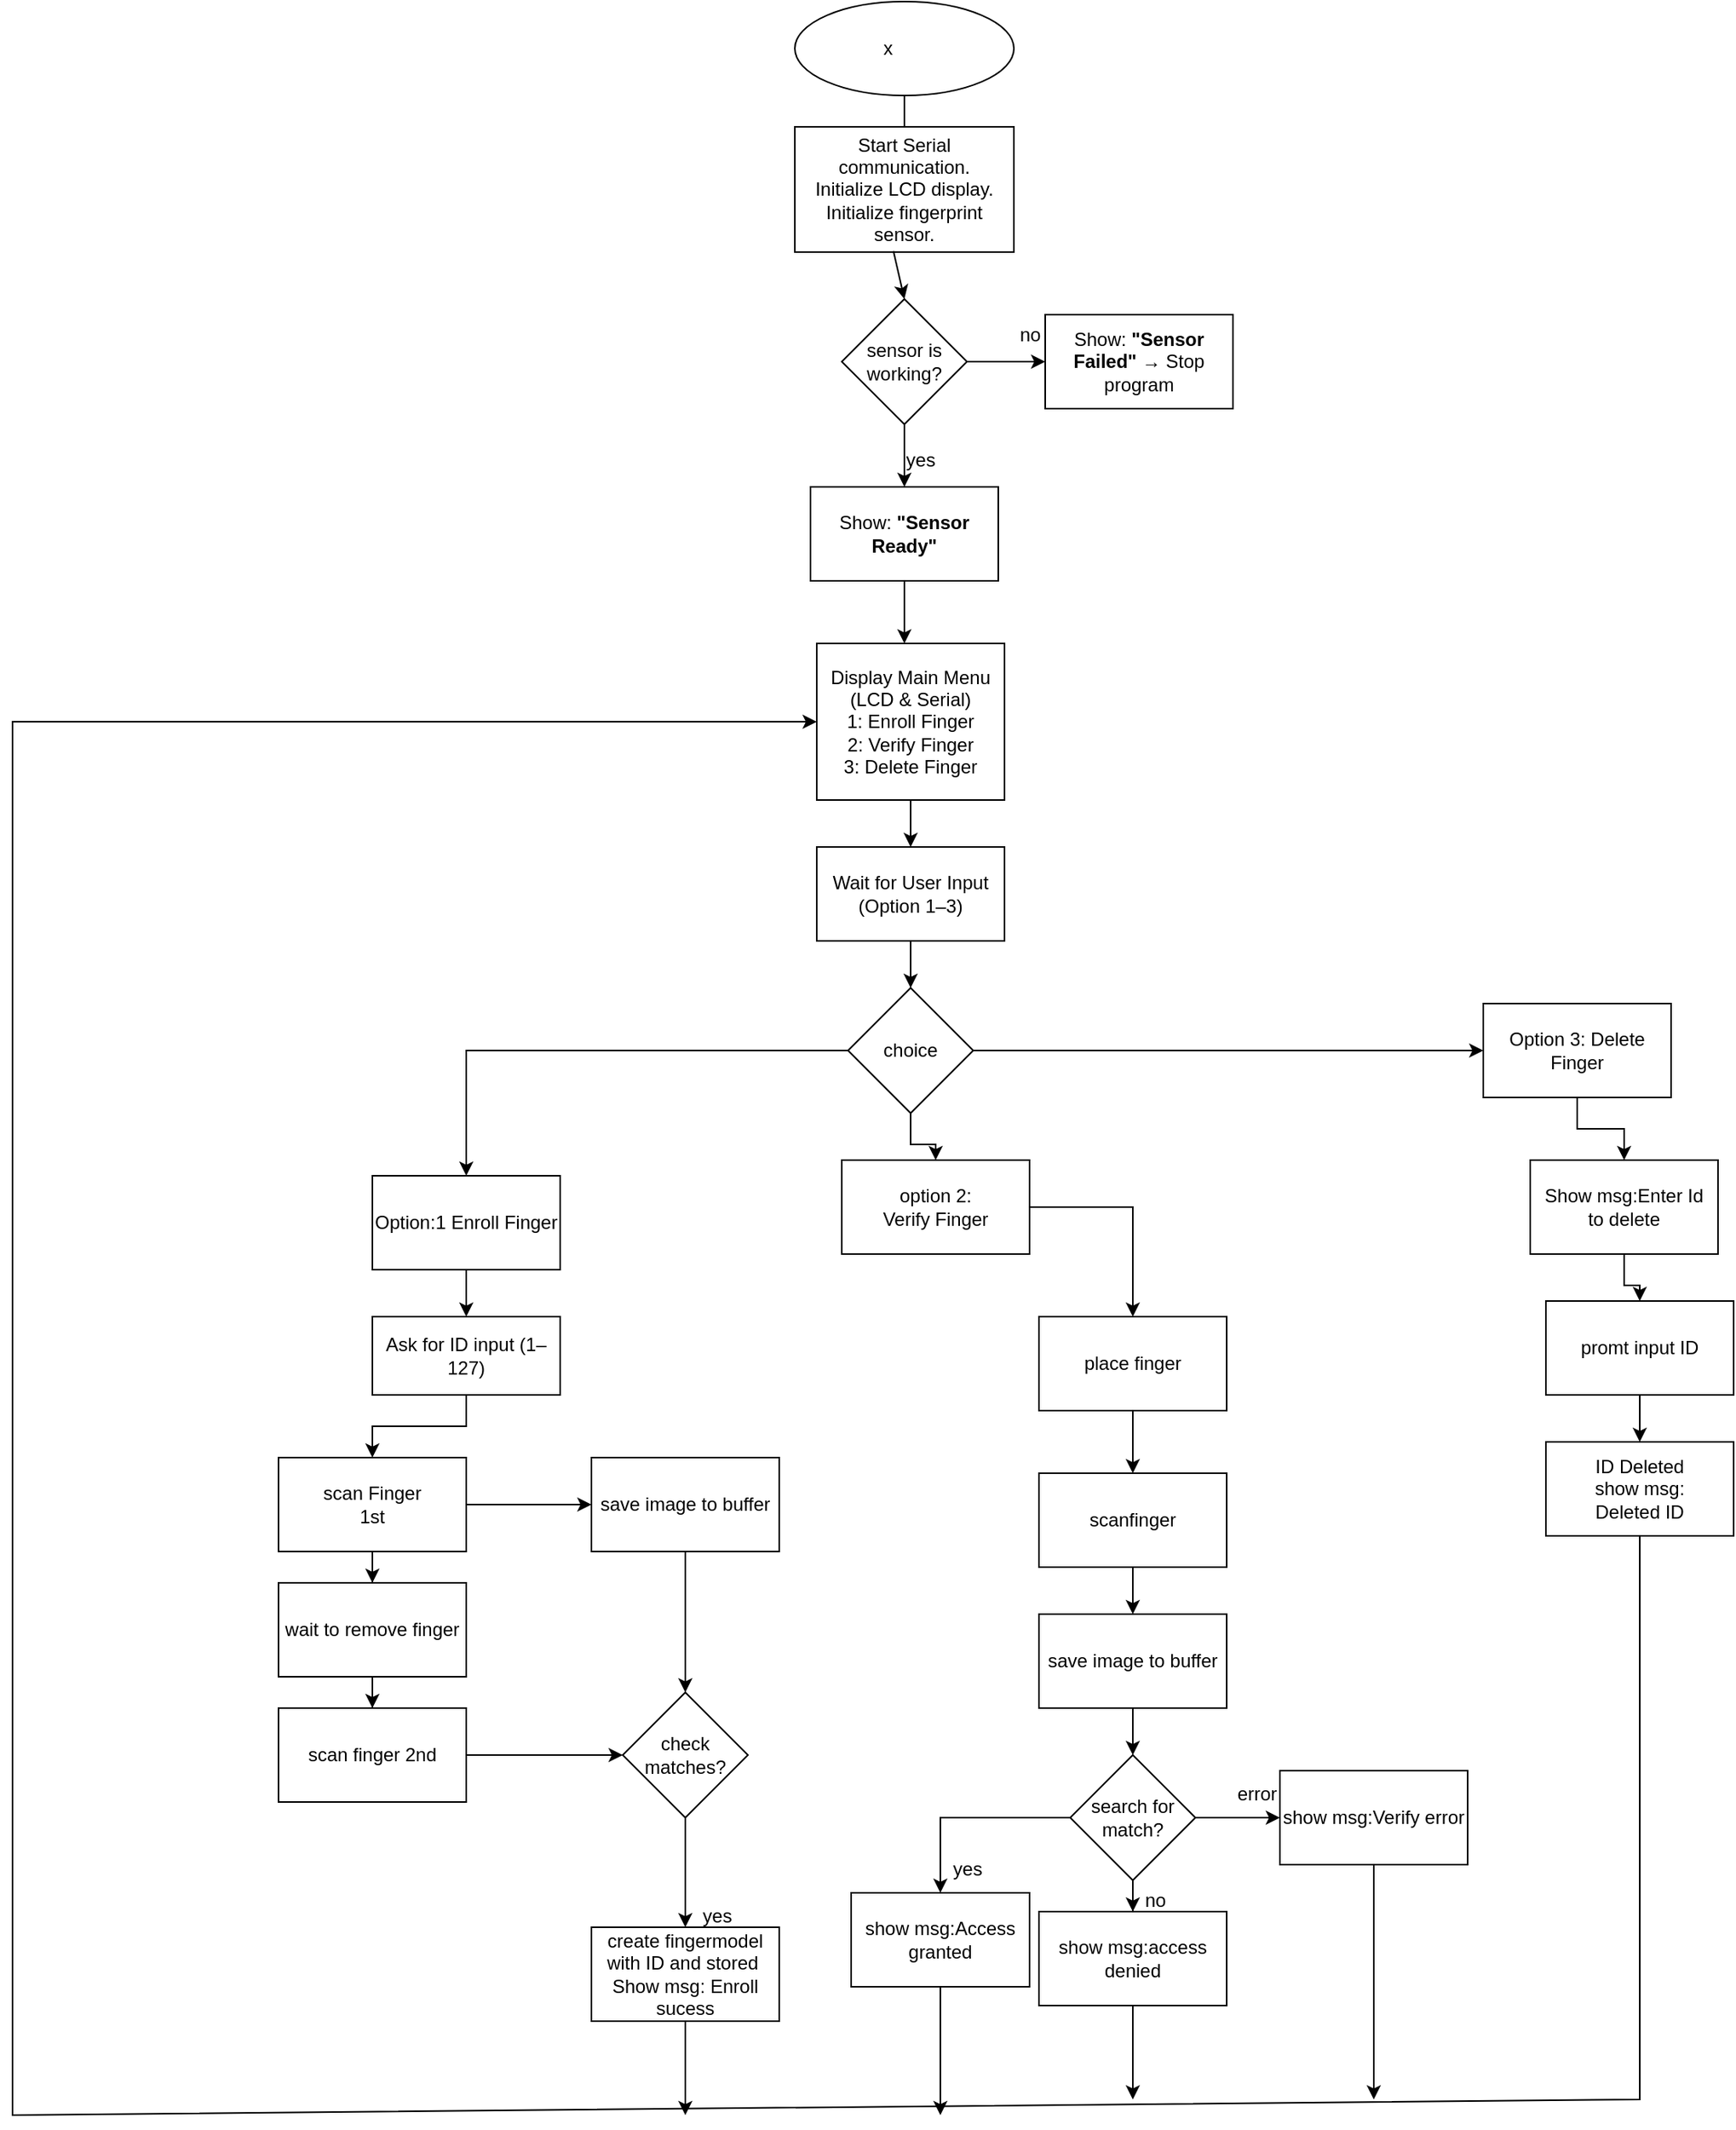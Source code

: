 <mxfile version="26.2.13">
  <diagram name="Trang-1" id="XJPuR42h_ewM5GbOSvaJ">
    <mxGraphModel dx="2042" dy="1933" grid="1" gridSize="10" guides="1" tooltips="1" connect="1" arrows="1" fold="1" page="1" pageScale="1" pageWidth="827" pageHeight="1169" math="0" shadow="0">
      <root>
        <mxCell id="0" />
        <mxCell id="1" parent="0" />
        <mxCell id="h9RAE376XjcLG4TrBPpC-2" value="x&lt;span style=&quot;white-space: pre;&quot;&gt;&#x9;&lt;/span&gt;" style="ellipse;whiteSpace=wrap;html=1;" vertex="1" parent="1">
          <mxGeometry x="340" y="-10" width="140" height="60" as="geometry" />
        </mxCell>
        <mxCell id="h9RAE376XjcLG4TrBPpC-3" value="" style="endArrow=classic;html=1;rounded=0;exitX=0.5;exitY=1;exitDx=0;exitDy=0;" edge="1" parent="1" source="h9RAE376XjcLG4TrBPpC-2">
          <mxGeometry width="50" height="50" relative="1" as="geometry">
            <mxPoint x="412" y="60" as="sourcePoint" />
            <mxPoint x="410" y="100" as="targetPoint" />
          </mxGeometry>
        </mxCell>
        <mxCell id="h9RAE376XjcLG4TrBPpC-4" value="Start Serial communication.&lt;br&gt;Initialize LCD display.&lt;div&gt;Initialize fingerprint sensor.&lt;/div&gt;" style="rounded=0;whiteSpace=wrap;html=1;" vertex="1" parent="1">
          <mxGeometry x="340" y="70" width="140" height="80" as="geometry" />
        </mxCell>
        <mxCell id="h9RAE376XjcLG4TrBPpC-5" value="" style="endArrow=classic;html=1;rounded=0;exitX=0.45;exitY=0.992;exitDx=0;exitDy=0;exitPerimeter=0;entryX=0.5;entryY=0;entryDx=0;entryDy=0;" edge="1" parent="1" source="h9RAE376XjcLG4TrBPpC-4" target="h9RAE376XjcLG4TrBPpC-7">
          <mxGeometry width="50" height="50" relative="1" as="geometry">
            <mxPoint x="400" y="220" as="sourcePoint" />
            <mxPoint x="403" y="190" as="targetPoint" />
          </mxGeometry>
        </mxCell>
        <mxCell id="h9RAE376XjcLG4TrBPpC-7" value="sensor is working?" style="rhombus;whiteSpace=wrap;html=1;" vertex="1" parent="1">
          <mxGeometry x="370" y="180" width="80" height="80" as="geometry" />
        </mxCell>
        <mxCell id="h9RAE376XjcLG4TrBPpC-8" value="" style="endArrow=classic;html=1;rounded=0;exitX=1;exitY=0.5;exitDx=0;exitDy=0;" edge="1" parent="1" source="h9RAE376XjcLG4TrBPpC-7">
          <mxGeometry width="50" height="50" relative="1" as="geometry">
            <mxPoint x="470" y="220" as="sourcePoint" />
            <mxPoint x="500" y="220" as="targetPoint" />
          </mxGeometry>
        </mxCell>
        <mxCell id="h9RAE376XjcLG4TrBPpC-9" value="Show: &lt;strong data-end=&quot;407&quot; data-start=&quot;388&quot;&gt;&quot;Sensor Failed&quot;&lt;/strong&gt; → Stop program" style="rounded=0;whiteSpace=wrap;html=1;" vertex="1" parent="1">
          <mxGeometry x="500" y="190" width="120" height="60" as="geometry" />
        </mxCell>
        <mxCell id="h9RAE376XjcLG4TrBPpC-10" value="no" style="text;html=1;align=center;verticalAlign=middle;resizable=0;points=[];autosize=1;strokeColor=none;fillColor=none;" vertex="1" parent="1">
          <mxGeometry x="470" y="188" width="40" height="30" as="geometry" />
        </mxCell>
        <mxCell id="h9RAE376XjcLG4TrBPpC-11" value="" style="endArrow=classic;html=1;rounded=0;exitX=0.5;exitY=1;exitDx=0;exitDy=0;" edge="1" parent="1" source="h9RAE376XjcLG4TrBPpC-7">
          <mxGeometry width="50" height="50" relative="1" as="geometry">
            <mxPoint x="380" y="320" as="sourcePoint" />
            <mxPoint x="410" y="300" as="targetPoint" />
          </mxGeometry>
        </mxCell>
        <mxCell id="h9RAE376XjcLG4TrBPpC-12" value="Show: &lt;strong data-end=&quot;354&quot; data-start=&quot;336&quot;&gt;&quot;Sensor Ready&quot;&lt;/strong&gt;" style="rounded=0;whiteSpace=wrap;html=1;" vertex="1" parent="1">
          <mxGeometry x="350" y="300" width="120" height="60" as="geometry" />
        </mxCell>
        <mxCell id="h9RAE376XjcLG4TrBPpC-13" value="yes" style="text;html=1;align=center;verticalAlign=middle;resizable=0;points=[];autosize=1;strokeColor=none;fillColor=none;" vertex="1" parent="1">
          <mxGeometry x="400" y="268" width="40" height="30" as="geometry" />
        </mxCell>
        <mxCell id="h9RAE376XjcLG4TrBPpC-14" value="" style="endArrow=classic;html=1;rounded=0;exitX=0.5;exitY=1;exitDx=0;exitDy=0;" edge="1" parent="1" source="h9RAE376XjcLG4TrBPpC-12">
          <mxGeometry width="50" height="50" relative="1" as="geometry">
            <mxPoint x="390" y="440" as="sourcePoint" />
            <mxPoint x="410" y="400" as="targetPoint" />
          </mxGeometry>
        </mxCell>
        <mxCell id="h9RAE376XjcLG4TrBPpC-15" value="Display Main Menu (LCD &amp;amp; Serial)&lt;br&gt;&lt;div&gt;1: Enroll Finger&lt;/div&gt;&lt;div&gt;2: Verify Finger&lt;/div&gt;&lt;div&gt;3: Delete Finger&lt;/div&gt;" style="rounded=0;whiteSpace=wrap;html=1;" vertex="1" parent="1">
          <mxGeometry x="354" y="400" width="120" height="100" as="geometry" />
        </mxCell>
        <mxCell id="h9RAE376XjcLG4TrBPpC-16" value="Wait for User Input (Option 1–3)" style="whiteSpace=wrap;html=1;" vertex="1" parent="1">
          <mxGeometry x="354" y="530" width="120" height="60" as="geometry" />
        </mxCell>
        <mxCell id="h9RAE376XjcLG4TrBPpC-17" value="" style="endArrow=classic;html=1;rounded=0;exitX=0.5;exitY=1;exitDx=0;exitDy=0;entryX=0.5;entryY=0;entryDx=0;entryDy=0;" edge="1" parent="1" source="h9RAE376XjcLG4TrBPpC-15" target="h9RAE376XjcLG4TrBPpC-16">
          <mxGeometry width="50" height="50" relative="1" as="geometry">
            <mxPoint x="290" y="580" as="sourcePoint" />
            <mxPoint x="340" y="530" as="targetPoint" />
          </mxGeometry>
        </mxCell>
        <mxCell id="h9RAE376XjcLG4TrBPpC-22" value="" style="edgeStyle=orthogonalEdgeStyle;rounded=0;orthogonalLoop=1;jettySize=auto;html=1;" edge="1" parent="1" source="h9RAE376XjcLG4TrBPpC-19" target="h9RAE376XjcLG4TrBPpC-21">
          <mxGeometry relative="1" as="geometry" />
        </mxCell>
        <mxCell id="h9RAE376XjcLG4TrBPpC-43" value="" style="edgeStyle=orthogonalEdgeStyle;rounded=0;orthogonalLoop=1;jettySize=auto;html=1;" edge="1" parent="1" source="h9RAE376XjcLG4TrBPpC-19" target="h9RAE376XjcLG4TrBPpC-42">
          <mxGeometry relative="1" as="geometry" />
        </mxCell>
        <mxCell id="h9RAE376XjcLG4TrBPpC-62" value="" style="edgeStyle=orthogonalEdgeStyle;rounded=0;orthogonalLoop=1;jettySize=auto;html=1;" edge="1" parent="1" source="h9RAE376XjcLG4TrBPpC-19" target="h9RAE376XjcLG4TrBPpC-61">
          <mxGeometry relative="1" as="geometry" />
        </mxCell>
        <mxCell id="h9RAE376XjcLG4TrBPpC-19" value="choice" style="rhombus;whiteSpace=wrap;html=1;" vertex="1" parent="1">
          <mxGeometry x="374" y="620" width="80" height="80" as="geometry" />
        </mxCell>
        <mxCell id="h9RAE376XjcLG4TrBPpC-20" value="" style="endArrow=classic;html=1;rounded=0;exitX=0.5;exitY=1;exitDx=0;exitDy=0;entryX=0.5;entryY=0;entryDx=0;entryDy=0;" edge="1" parent="1" source="h9RAE376XjcLG4TrBPpC-16" target="h9RAE376XjcLG4TrBPpC-19">
          <mxGeometry width="50" height="50" relative="1" as="geometry">
            <mxPoint x="400" y="620" as="sourcePoint" />
            <mxPoint x="450" y="570" as="targetPoint" />
          </mxGeometry>
        </mxCell>
        <mxCell id="h9RAE376XjcLG4TrBPpC-24" value="" style="edgeStyle=orthogonalEdgeStyle;rounded=0;orthogonalLoop=1;jettySize=auto;html=1;" edge="1" parent="1" source="h9RAE376XjcLG4TrBPpC-21" target="h9RAE376XjcLG4TrBPpC-23">
          <mxGeometry relative="1" as="geometry" />
        </mxCell>
        <mxCell id="h9RAE376XjcLG4TrBPpC-21" value="Option:1&amp;nbsp;Enroll Finger" style="whiteSpace=wrap;html=1;" vertex="1" parent="1">
          <mxGeometry x="70" y="740" width="120" height="60" as="geometry" />
        </mxCell>
        <mxCell id="h9RAE376XjcLG4TrBPpC-27" value="" style="edgeStyle=orthogonalEdgeStyle;rounded=0;orthogonalLoop=1;jettySize=auto;html=1;" edge="1" parent="1" source="h9RAE376XjcLG4TrBPpC-23" target="h9RAE376XjcLG4TrBPpC-26">
          <mxGeometry relative="1" as="geometry" />
        </mxCell>
        <mxCell id="h9RAE376XjcLG4TrBPpC-23" value="Ask for ID input (1–127)" style="whiteSpace=wrap;html=1;" vertex="1" parent="1">
          <mxGeometry x="70" y="830" width="120" height="50" as="geometry" />
        </mxCell>
        <mxCell id="h9RAE376XjcLG4TrBPpC-25" style="edgeStyle=orthogonalEdgeStyle;rounded=0;orthogonalLoop=1;jettySize=auto;html=1;exitX=0.5;exitY=1;exitDx=0;exitDy=0;" edge="1" parent="1" source="h9RAE376XjcLG4TrBPpC-23" target="h9RAE376XjcLG4TrBPpC-23">
          <mxGeometry relative="1" as="geometry" />
        </mxCell>
        <mxCell id="h9RAE376XjcLG4TrBPpC-29" value="" style="edgeStyle=orthogonalEdgeStyle;rounded=0;orthogonalLoop=1;jettySize=auto;html=1;" edge="1" parent="1" source="h9RAE376XjcLG4TrBPpC-26" target="h9RAE376XjcLG4TrBPpC-28">
          <mxGeometry relative="1" as="geometry" />
        </mxCell>
        <mxCell id="h9RAE376XjcLG4TrBPpC-31" value="" style="edgeStyle=orthogonalEdgeStyle;rounded=0;orthogonalLoop=1;jettySize=auto;html=1;" edge="1" parent="1" source="h9RAE376XjcLG4TrBPpC-26" target="h9RAE376XjcLG4TrBPpC-30">
          <mxGeometry relative="1" as="geometry" />
        </mxCell>
        <mxCell id="h9RAE376XjcLG4TrBPpC-26" value="scan Finger&lt;br&gt;1st" style="whiteSpace=wrap;html=1;" vertex="1" parent="1">
          <mxGeometry x="10" y="920" width="120" height="60" as="geometry" />
        </mxCell>
        <mxCell id="h9RAE376XjcLG4TrBPpC-28" value="save image to buffer" style="whiteSpace=wrap;html=1;" vertex="1" parent="1">
          <mxGeometry x="210" y="920" width="120" height="60" as="geometry" />
        </mxCell>
        <mxCell id="h9RAE376XjcLG4TrBPpC-33" value="" style="edgeStyle=orthogonalEdgeStyle;rounded=0;orthogonalLoop=1;jettySize=auto;html=1;" edge="1" parent="1" source="h9RAE376XjcLG4TrBPpC-30" target="h9RAE376XjcLG4TrBPpC-32">
          <mxGeometry relative="1" as="geometry" />
        </mxCell>
        <mxCell id="h9RAE376XjcLG4TrBPpC-30" value="wait to remove finger" style="whiteSpace=wrap;html=1;" vertex="1" parent="1">
          <mxGeometry x="10" y="1000" width="120" height="60" as="geometry" />
        </mxCell>
        <mxCell id="h9RAE376XjcLG4TrBPpC-37" value="" style="edgeStyle=orthogonalEdgeStyle;rounded=0;orthogonalLoop=1;jettySize=auto;html=1;" edge="1" parent="1" source="h9RAE376XjcLG4TrBPpC-32" target="h9RAE376XjcLG4TrBPpC-36">
          <mxGeometry relative="1" as="geometry" />
        </mxCell>
        <mxCell id="h9RAE376XjcLG4TrBPpC-32" value="scan finger 2nd" style="whiteSpace=wrap;html=1;" vertex="1" parent="1">
          <mxGeometry x="10" y="1080" width="120" height="60" as="geometry" />
        </mxCell>
        <mxCell id="h9RAE376XjcLG4TrBPpC-40" value="" style="edgeStyle=orthogonalEdgeStyle;rounded=0;orthogonalLoop=1;jettySize=auto;html=1;" edge="1" parent="1" source="h9RAE376XjcLG4TrBPpC-36" target="h9RAE376XjcLG4TrBPpC-39">
          <mxGeometry relative="1" as="geometry" />
        </mxCell>
        <mxCell id="h9RAE376XjcLG4TrBPpC-36" value="check matches?" style="rhombus;whiteSpace=wrap;html=1;" vertex="1" parent="1">
          <mxGeometry x="230" y="1070" width="80" height="80" as="geometry" />
        </mxCell>
        <mxCell id="h9RAE376XjcLG4TrBPpC-38" value="" style="endArrow=classic;html=1;rounded=0;exitX=0.5;exitY=1;exitDx=0;exitDy=0;entryX=0.5;entryY=0;entryDx=0;entryDy=0;" edge="1" parent="1" source="h9RAE376XjcLG4TrBPpC-28" target="h9RAE376XjcLG4TrBPpC-36">
          <mxGeometry width="50" height="50" relative="1" as="geometry">
            <mxPoint x="260" y="1060" as="sourcePoint" />
            <mxPoint x="310" y="1010" as="targetPoint" />
          </mxGeometry>
        </mxCell>
        <mxCell id="h9RAE376XjcLG4TrBPpC-74" style="edgeStyle=orthogonalEdgeStyle;rounded=0;orthogonalLoop=1;jettySize=auto;html=1;exitX=0.5;exitY=1;exitDx=0;exitDy=0;" edge="1" parent="1" source="h9RAE376XjcLG4TrBPpC-39">
          <mxGeometry relative="1" as="geometry">
            <mxPoint x="270" y="1340" as="targetPoint" />
          </mxGeometry>
        </mxCell>
        <mxCell id="h9RAE376XjcLG4TrBPpC-39" value="create fingermodel with ID and stored&amp;nbsp;&lt;br&gt;Show msg: Enroll sucess" style="whiteSpace=wrap;html=1;" vertex="1" parent="1">
          <mxGeometry x="210" y="1220" width="120" height="60" as="geometry" />
        </mxCell>
        <mxCell id="h9RAE376XjcLG4TrBPpC-41" value="yes" style="text;html=1;align=center;verticalAlign=middle;resizable=0;points=[];autosize=1;strokeColor=none;fillColor=none;" vertex="1" parent="1">
          <mxGeometry x="270" y="1198" width="40" height="30" as="geometry" />
        </mxCell>
        <mxCell id="h9RAE376XjcLG4TrBPpC-45" value="" style="edgeStyle=orthogonalEdgeStyle;rounded=0;orthogonalLoop=1;jettySize=auto;html=1;" edge="1" parent="1" source="h9RAE376XjcLG4TrBPpC-42" target="h9RAE376XjcLG4TrBPpC-44">
          <mxGeometry relative="1" as="geometry" />
        </mxCell>
        <mxCell id="h9RAE376XjcLG4TrBPpC-42" value="option 2:&lt;br&gt;Verify Finger" style="whiteSpace=wrap;html=1;" vertex="1" parent="1">
          <mxGeometry x="370" y="730" width="120" height="60" as="geometry" />
        </mxCell>
        <mxCell id="h9RAE376XjcLG4TrBPpC-47" value="" style="edgeStyle=orthogonalEdgeStyle;rounded=0;orthogonalLoop=1;jettySize=auto;html=1;" edge="1" parent="1" source="h9RAE376XjcLG4TrBPpC-44" target="h9RAE376XjcLG4TrBPpC-46">
          <mxGeometry relative="1" as="geometry" />
        </mxCell>
        <mxCell id="h9RAE376XjcLG4TrBPpC-44" value="place finger" style="whiteSpace=wrap;html=1;" vertex="1" parent="1">
          <mxGeometry x="496" y="830" width="120" height="60" as="geometry" />
        </mxCell>
        <mxCell id="h9RAE376XjcLG4TrBPpC-49" value="" style="edgeStyle=orthogonalEdgeStyle;rounded=0;orthogonalLoop=1;jettySize=auto;html=1;" edge="1" parent="1" source="h9RAE376XjcLG4TrBPpC-46" target="h9RAE376XjcLG4TrBPpC-48">
          <mxGeometry relative="1" as="geometry" />
        </mxCell>
        <mxCell id="h9RAE376XjcLG4TrBPpC-46" value="scanfinger" style="whiteSpace=wrap;html=1;" vertex="1" parent="1">
          <mxGeometry x="496" y="930" width="120" height="60" as="geometry" />
        </mxCell>
        <mxCell id="h9RAE376XjcLG4TrBPpC-51" value="" style="edgeStyle=orthogonalEdgeStyle;rounded=0;orthogonalLoop=1;jettySize=auto;html=1;" edge="1" parent="1" source="h9RAE376XjcLG4TrBPpC-48" target="h9RAE376XjcLG4TrBPpC-50">
          <mxGeometry relative="1" as="geometry" />
        </mxCell>
        <mxCell id="h9RAE376XjcLG4TrBPpC-48" value="save image to buffer" style="whiteSpace=wrap;html=1;" vertex="1" parent="1">
          <mxGeometry x="496" y="1020" width="120" height="60" as="geometry" />
        </mxCell>
        <mxCell id="h9RAE376XjcLG4TrBPpC-53" value="" style="edgeStyle=orthogonalEdgeStyle;rounded=0;orthogonalLoop=1;jettySize=auto;html=1;" edge="1" parent="1" source="h9RAE376XjcLG4TrBPpC-50" target="h9RAE376XjcLG4TrBPpC-52">
          <mxGeometry relative="1" as="geometry" />
        </mxCell>
        <mxCell id="h9RAE376XjcLG4TrBPpC-55" value="" style="edgeStyle=orthogonalEdgeStyle;rounded=0;orthogonalLoop=1;jettySize=auto;html=1;" edge="1" parent="1" source="h9RAE376XjcLG4TrBPpC-50" target="h9RAE376XjcLG4TrBPpC-54">
          <mxGeometry relative="1" as="geometry" />
        </mxCell>
        <mxCell id="h9RAE376XjcLG4TrBPpC-59" value="" style="edgeStyle=orthogonalEdgeStyle;rounded=0;orthogonalLoop=1;jettySize=auto;html=1;" edge="1" parent="1" source="h9RAE376XjcLG4TrBPpC-50" target="h9RAE376XjcLG4TrBPpC-58">
          <mxGeometry relative="1" as="geometry" />
        </mxCell>
        <mxCell id="h9RAE376XjcLG4TrBPpC-50" value="search for match?" style="rhombus;whiteSpace=wrap;html=1;" vertex="1" parent="1">
          <mxGeometry x="516" y="1110" width="80" height="80" as="geometry" />
        </mxCell>
        <mxCell id="h9RAE376XjcLG4TrBPpC-73" style="edgeStyle=orthogonalEdgeStyle;rounded=0;orthogonalLoop=1;jettySize=auto;html=1;exitX=0.5;exitY=1;exitDx=0;exitDy=0;" edge="1" parent="1" source="h9RAE376XjcLG4TrBPpC-52">
          <mxGeometry relative="1" as="geometry">
            <mxPoint x="433" y="1340" as="targetPoint" />
          </mxGeometry>
        </mxCell>
        <mxCell id="h9RAE376XjcLG4TrBPpC-52" value="show msg:Access granted" style="whiteSpace=wrap;html=1;" vertex="1" parent="1">
          <mxGeometry x="376" y="1198" width="114" height="60" as="geometry" />
        </mxCell>
        <mxCell id="h9RAE376XjcLG4TrBPpC-72" style="edgeStyle=orthogonalEdgeStyle;rounded=0;orthogonalLoop=1;jettySize=auto;html=1;exitX=0.5;exitY=1;exitDx=0;exitDy=0;" edge="1" parent="1" source="h9RAE376XjcLG4TrBPpC-54">
          <mxGeometry relative="1" as="geometry">
            <mxPoint x="556" y="1330" as="targetPoint" />
          </mxGeometry>
        </mxCell>
        <mxCell id="h9RAE376XjcLG4TrBPpC-54" value="show msg:access denied" style="whiteSpace=wrap;html=1;" vertex="1" parent="1">
          <mxGeometry x="496" y="1210" width="120" height="60" as="geometry" />
        </mxCell>
        <mxCell id="h9RAE376XjcLG4TrBPpC-56" value="yes" style="text;html=1;align=center;verticalAlign=middle;resizable=0;points=[];autosize=1;strokeColor=none;fillColor=none;" vertex="1" parent="1">
          <mxGeometry x="430" y="1168" width="40" height="30" as="geometry" />
        </mxCell>
        <mxCell id="h9RAE376XjcLG4TrBPpC-57" value="no" style="text;html=1;align=center;verticalAlign=middle;resizable=0;points=[];autosize=1;strokeColor=none;fillColor=none;" vertex="1" parent="1">
          <mxGeometry x="550" y="1188" width="40" height="30" as="geometry" />
        </mxCell>
        <mxCell id="h9RAE376XjcLG4TrBPpC-71" style="edgeStyle=orthogonalEdgeStyle;rounded=0;orthogonalLoop=1;jettySize=auto;html=1;exitX=0.5;exitY=1;exitDx=0;exitDy=0;" edge="1" parent="1" source="h9RAE376XjcLG4TrBPpC-58">
          <mxGeometry relative="1" as="geometry">
            <mxPoint x="710" y="1330" as="targetPoint" />
          </mxGeometry>
        </mxCell>
        <mxCell id="h9RAE376XjcLG4TrBPpC-58" value="show msg:Verify error" style="whiteSpace=wrap;html=1;" vertex="1" parent="1">
          <mxGeometry x="650" y="1120" width="120" height="60" as="geometry" />
        </mxCell>
        <mxCell id="h9RAE376XjcLG4TrBPpC-60" value="error" style="text;html=1;align=center;verticalAlign=middle;resizable=0;points=[];autosize=1;strokeColor=none;fillColor=none;" vertex="1" parent="1">
          <mxGeometry x="610" y="1120" width="50" height="30" as="geometry" />
        </mxCell>
        <mxCell id="h9RAE376XjcLG4TrBPpC-64" value="" style="edgeStyle=orthogonalEdgeStyle;rounded=0;orthogonalLoop=1;jettySize=auto;html=1;" edge="1" parent="1" source="h9RAE376XjcLG4TrBPpC-61" target="h9RAE376XjcLG4TrBPpC-63">
          <mxGeometry relative="1" as="geometry" />
        </mxCell>
        <mxCell id="h9RAE376XjcLG4TrBPpC-61" value="Option 3: Delete Finger" style="whiteSpace=wrap;html=1;" vertex="1" parent="1">
          <mxGeometry x="780" y="630" width="120" height="60" as="geometry" />
        </mxCell>
        <mxCell id="h9RAE376XjcLG4TrBPpC-66" value="" style="edgeStyle=orthogonalEdgeStyle;rounded=0;orthogonalLoop=1;jettySize=auto;html=1;" edge="1" parent="1" source="h9RAE376XjcLG4TrBPpC-63" target="h9RAE376XjcLG4TrBPpC-65">
          <mxGeometry relative="1" as="geometry" />
        </mxCell>
        <mxCell id="h9RAE376XjcLG4TrBPpC-63" value="Show msg:Enter Id&lt;div&gt;to delete&lt;/div&gt;" style="whiteSpace=wrap;html=1;" vertex="1" parent="1">
          <mxGeometry x="810" y="730" width="120" height="60" as="geometry" />
        </mxCell>
        <mxCell id="h9RAE376XjcLG4TrBPpC-68" value="" style="edgeStyle=orthogonalEdgeStyle;rounded=0;orthogonalLoop=1;jettySize=auto;html=1;" edge="1" parent="1" source="h9RAE376XjcLG4TrBPpC-65" target="h9RAE376XjcLG4TrBPpC-67">
          <mxGeometry relative="1" as="geometry" />
        </mxCell>
        <mxCell id="h9RAE376XjcLG4TrBPpC-65" value="promt input ID" style="whiteSpace=wrap;html=1;" vertex="1" parent="1">
          <mxGeometry x="820" y="820" width="120" height="60" as="geometry" />
        </mxCell>
        <mxCell id="h9RAE376XjcLG4TrBPpC-67" value="ID Deleted&lt;br&gt;show msg:&lt;br&gt;Deleted ID" style="whiteSpace=wrap;html=1;" vertex="1" parent="1">
          <mxGeometry x="820" y="910" width="120" height="60" as="geometry" />
        </mxCell>
        <mxCell id="h9RAE376XjcLG4TrBPpC-69" value="" style="endArrow=classic;html=1;rounded=0;exitX=0.5;exitY=1;exitDx=0;exitDy=0;entryX=0;entryY=0.5;entryDx=0;entryDy=0;" edge="1" parent="1" source="h9RAE376XjcLG4TrBPpC-67" target="h9RAE376XjcLG4TrBPpC-15">
          <mxGeometry width="50" height="50" relative="1" as="geometry">
            <mxPoint x="870" y="1030" as="sourcePoint" />
            <mxPoint x="-160" y="780" as="targetPoint" />
            <Array as="points">
              <mxPoint x="880" y="1330" />
              <mxPoint x="-160" y="1340" />
              <mxPoint x="-160" y="450" />
            </Array>
          </mxGeometry>
        </mxCell>
      </root>
    </mxGraphModel>
  </diagram>
</mxfile>
